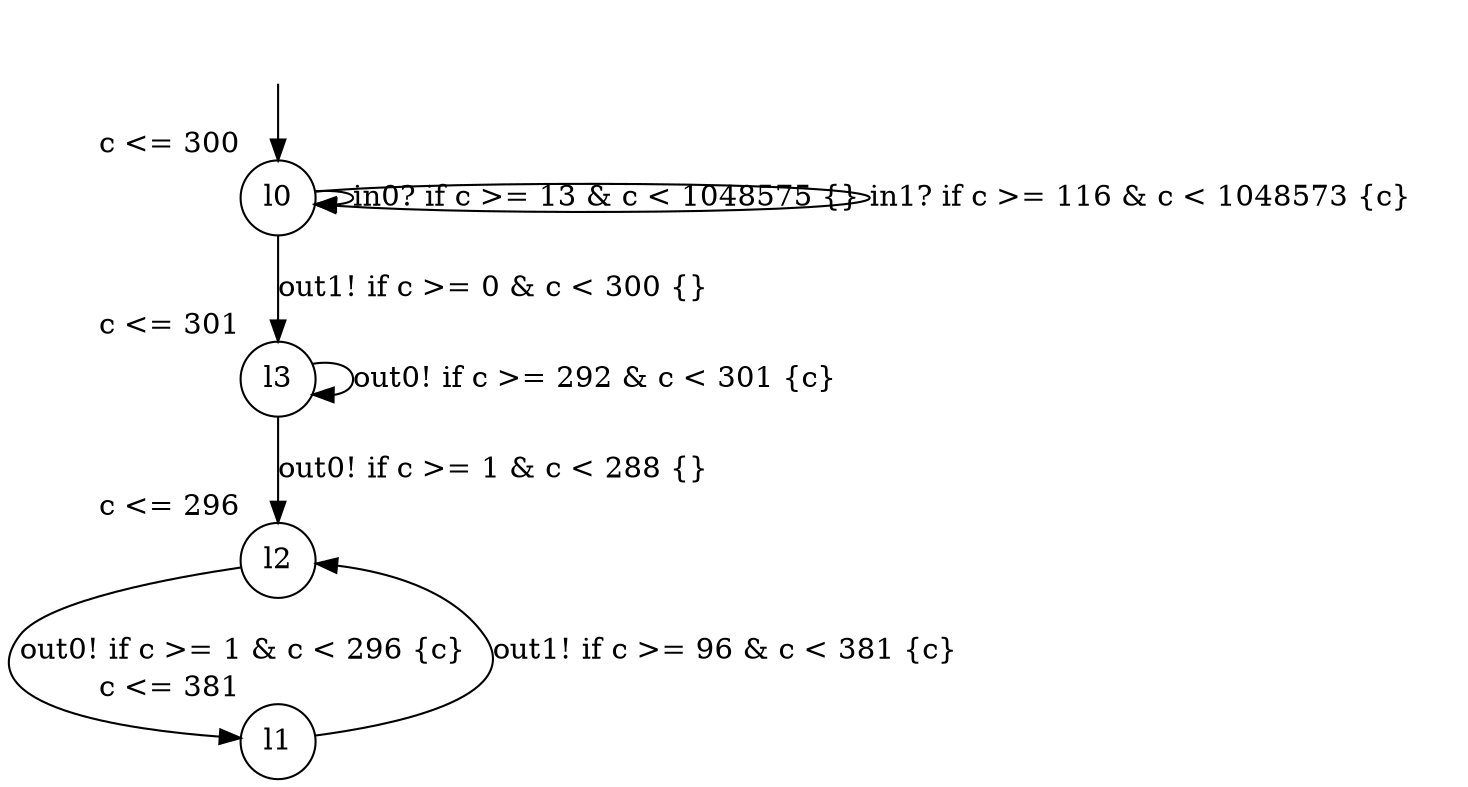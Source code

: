 digraph g {
__start0 [label="" shape="none"];
l0 [shape="circle" margin=0 label="l0", xlabel="c <= 300"];
l1 [shape="circle" margin=0 label="l1", xlabel="c <= 381"];
l2 [shape="circle" margin=0 label="l2", xlabel="c <= 296"];
l3 [shape="circle" margin=0 label="l3", xlabel="c <= 301"];
l0 -> l0 [label="in0? if c >= 13 & c < 1048575 {} "];
l0 -> l0 [label="in1? if c >= 116 & c < 1048573 {c} "];
l0 -> l3 [label="out1! if c >= 0 & c < 300 {} "];
l1 -> l2 [label="out1! if c >= 96 & c < 381 {c} "];
l2 -> l1 [label="out0! if c >= 1 & c < 296 {c} "];
l3 -> l2 [label="out0! if c >= 1 & c < 288 {} "];
l3 -> l3 [label="out0! if c >= 292 & c < 301 {c} "];
__start0 -> l0;
}
